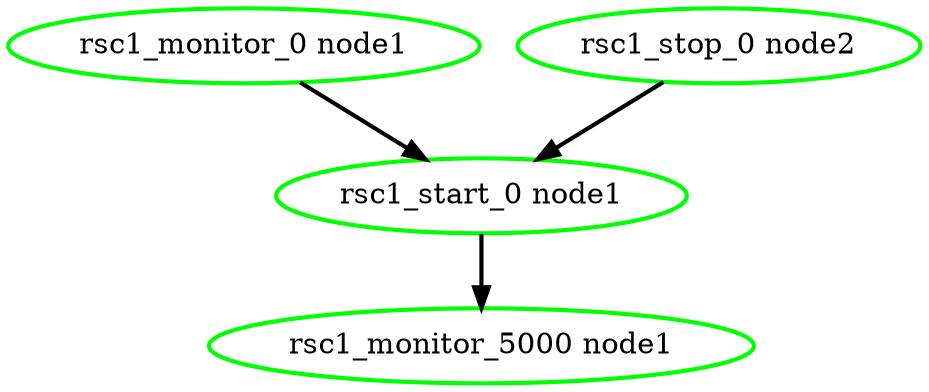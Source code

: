  digraph "g" {
"rsc1_monitor_0 node1" -> "rsc1_start_0 node1" [ style = bold]
"rsc1_monitor_0 node1" [ style=bold color="green" fontcolor="black"]
"rsc1_monitor_5000 node1" [ style=bold color="green" fontcolor="black"]
"rsc1_start_0 node1" -> "rsc1_monitor_5000 node1" [ style = bold]
"rsc1_start_0 node1" [ style=bold color="green" fontcolor="black"]
"rsc1_stop_0 node2" -> "rsc1_start_0 node1" [ style = bold]
"rsc1_stop_0 node2" [ style=bold color="green" fontcolor="black"]
}
